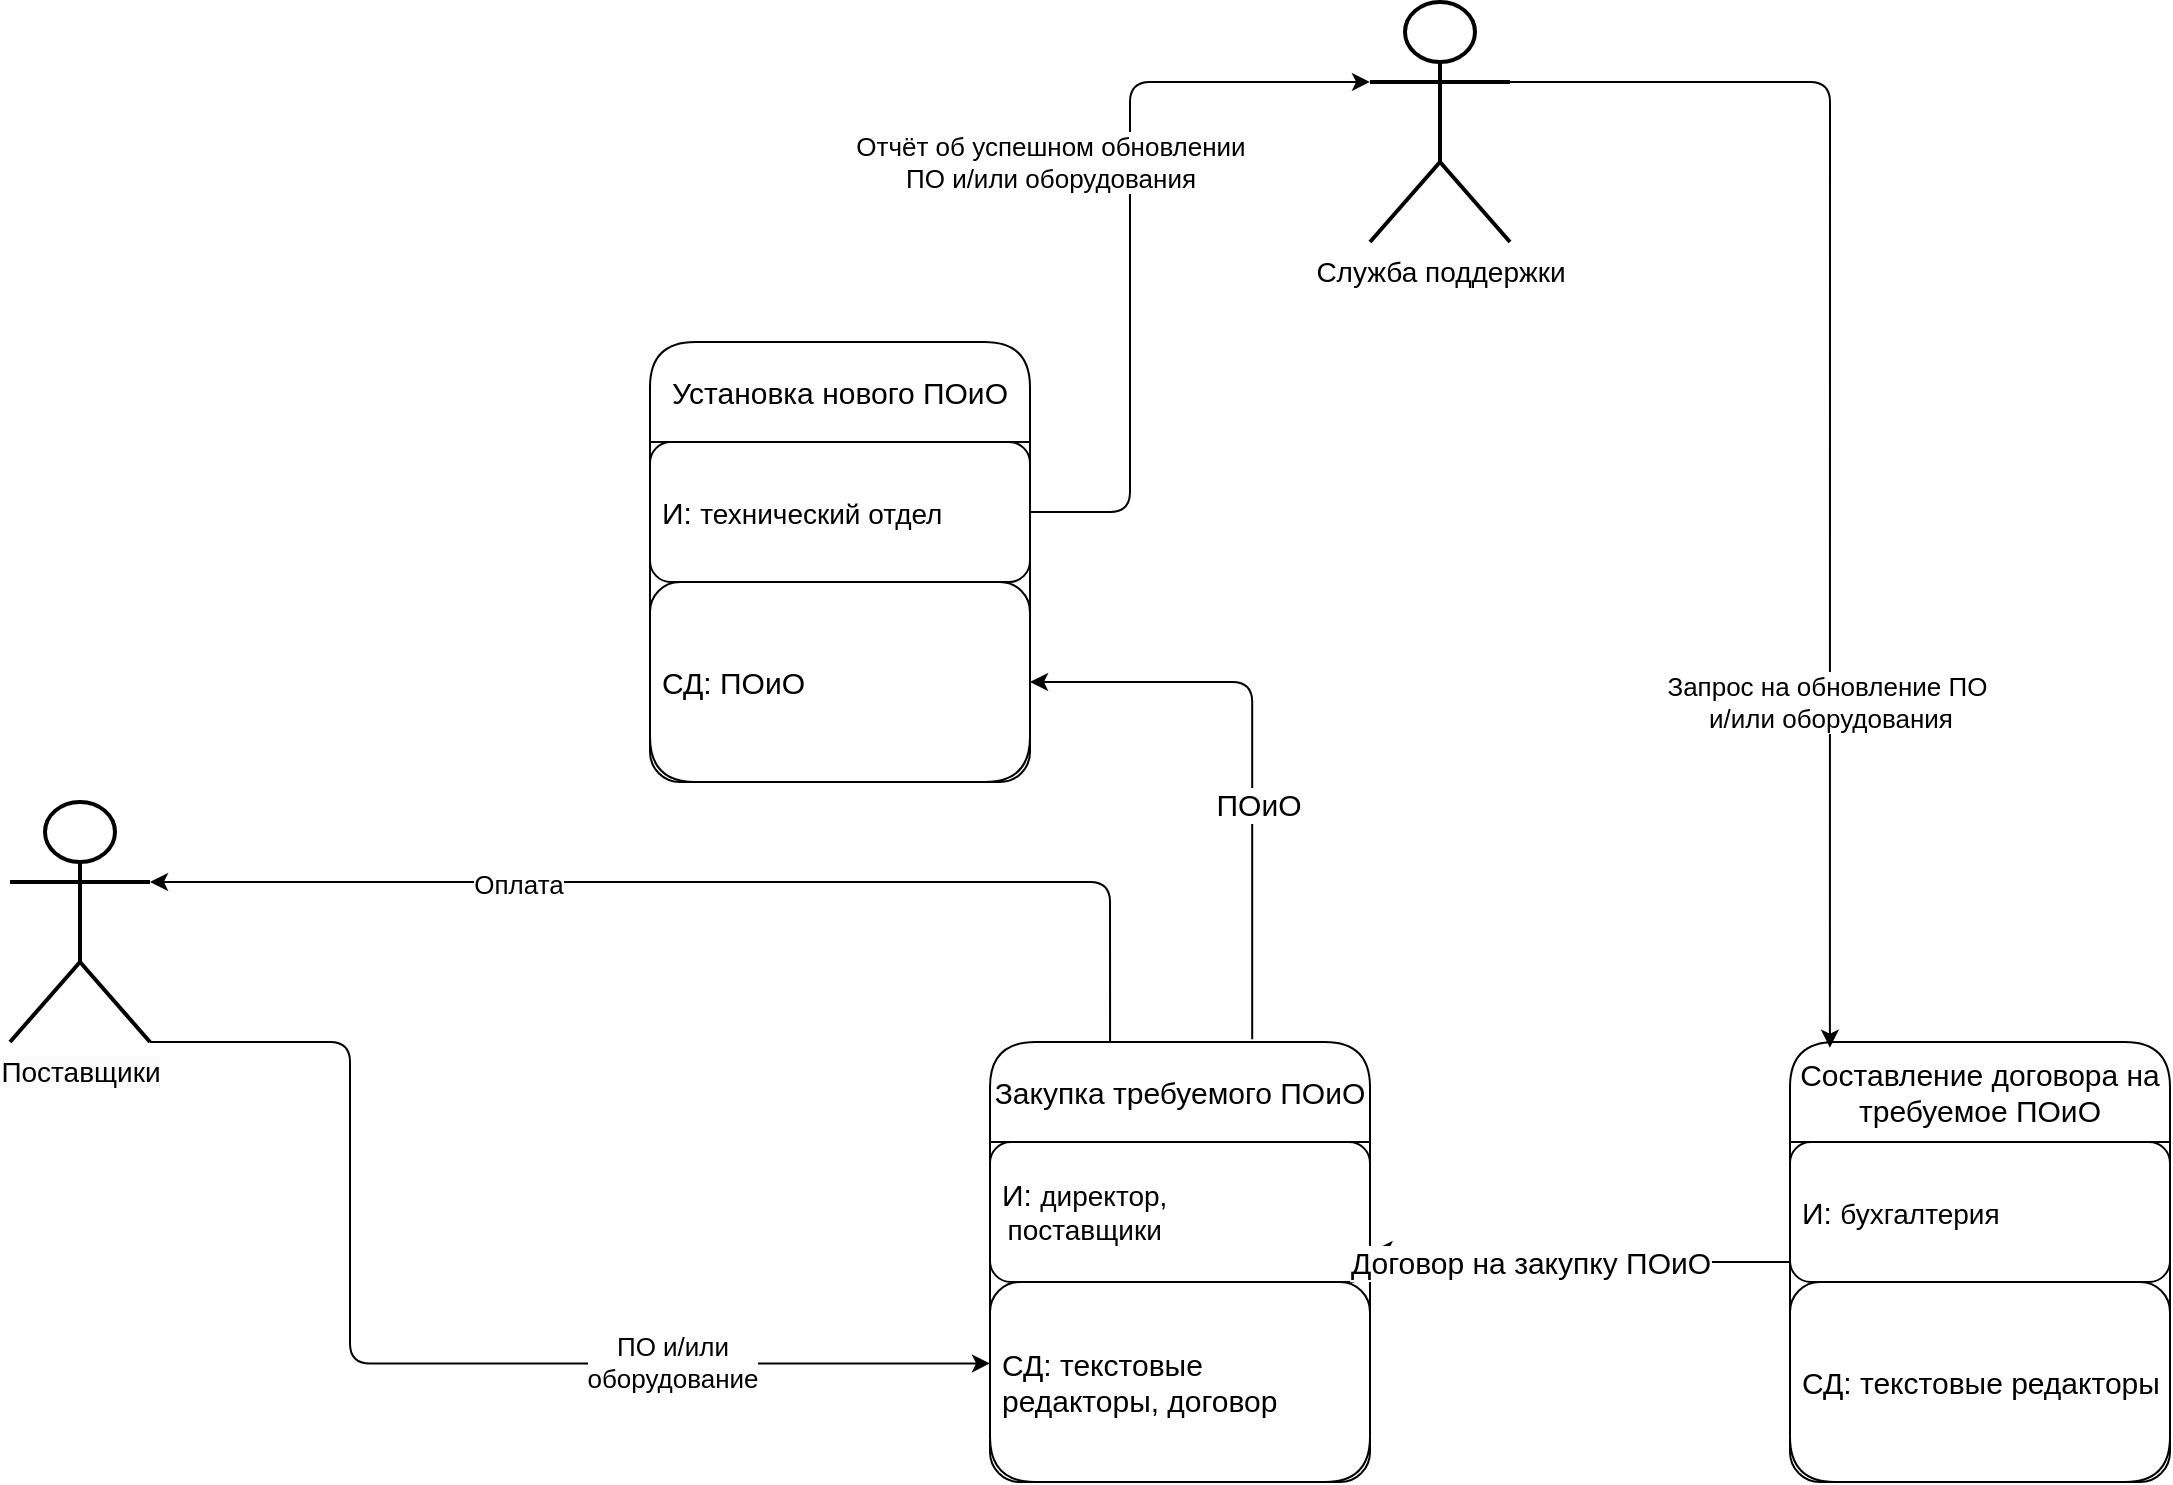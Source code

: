 <mxfile version="25.0.1">
  <diagram id="dNZ_Tn0Hp9u-YdFpUYYD" name="Страница — 1">
    <mxGraphModel dx="1920" dy="1276" grid="1" gridSize="10" guides="1" tooltips="1" connect="1" arrows="1" fold="1" page="0" pageScale="1" pageWidth="827" pageHeight="1169" math="0" shadow="0">
      <root>
        <mxCell id="0" />
        <mxCell id="1" parent="0" />
        <mxCell id="vmZU5TFpBcDoDS9-gK7y-69" style="edgeStyle=orthogonalEdgeStyle;rounded=1;orthogonalLoop=1;jettySize=auto;html=1;entryX=1;entryY=0.5;entryDx=0;entryDy=0;exitX=0.69;exitY=-0.006;exitDx=0;exitDy=0;exitPerimeter=0;" parent="1" source="vmZU5TFpBcDoDS9-gK7y-49" target="vmZU5TFpBcDoDS9-gK7y-68" edge="1">
          <mxGeometry relative="1" as="geometry">
            <mxPoint x="200" y="50" as="targetPoint" />
          </mxGeometry>
        </mxCell>
        <mxCell id="vmZU5TFpBcDoDS9-gK7y-70" value="&lt;span style=&quot;font-size: 15px; text-wrap-mode: wrap;&quot;&gt;ПОиО&lt;/span&gt;" style="edgeLabel;html=1;align=center;verticalAlign=middle;resizable=0;points=[];rounded=1;" parent="vmZU5TFpBcDoDS9-gK7y-69" vertex="1" connectable="0">
          <mxGeometry x="0.165" y="-3" relative="1" as="geometry">
            <mxPoint y="51" as="offset" />
          </mxGeometry>
        </mxCell>
        <mxCell id="vmZU5TFpBcDoDS9-gK7y-2" value="&lt;span style=&quot;font-size: 14px; background-color: rgb(251, 251, 251);&quot;&gt;Поставщики&lt;/span&gt;" style="shape=umlActor;verticalLabelPosition=bottom;verticalAlign=top;html=1;outlineConnect=0;strokeWidth=2;rounded=1;" parent="1" vertex="1">
          <mxGeometry y="160" width="70" height="120" as="geometry" />
        </mxCell>
        <mxCell id="vmZU5TFpBcDoDS9-gK7y-3" value="&lt;span style=&quot;font-size: 14px;&quot;&gt;Служба поддержки&lt;/span&gt;" style="shape=umlActor;verticalLabelPosition=bottom;verticalAlign=top;html=1;outlineConnect=0;strokeWidth=2;rounded=1;" parent="1" vertex="1">
          <mxGeometry x="680" y="-240" width="70" height="120" as="geometry" />
        </mxCell>
        <mxCell id="vmZU5TFpBcDoDS9-gK7y-5" value="&lt;font style=&quot;font-size: 15px;&quot;&gt;Составление договора на требуемое ПОиО&lt;/font&gt;" style="swimlane;fontStyle=0;childLayout=stackLayout;horizontal=1;startSize=50;horizontalStack=0;resizeParent=1;resizeParentMax=0;resizeLast=0;collapsible=1;marginBottom=0;whiteSpace=wrap;html=1;rounded=1;" parent="1" vertex="1">
          <mxGeometry x="890" y="280" width="190" height="220" as="geometry">
            <mxRectangle x="240" y="60" width="210" height="50" as="alternateBounds" />
          </mxGeometry>
        </mxCell>
        <mxCell id="vmZU5TFpBcDoDS9-gK7y-6" value="&lt;div style=&quot;text-align: center;&quot;&gt;&lt;span style=&quot;font-size: 15px; background-color: initial;&quot;&gt;И: &lt;/span&gt;&lt;span style=&quot;background-color: initial; font-size: 14px; text-wrap-mode: nowrap;&quot;&gt;бухгалтерия&lt;/span&gt;&lt;/div&gt;" style="text;strokeColor=default;fillColor=none;align=left;verticalAlign=middle;spacingLeft=4;spacingRight=4;overflow=hidden;points=[[0,0.5],[1,0.5]];portConstraint=eastwest;rotatable=0;whiteSpace=wrap;html=1;rounded=1;" parent="vmZU5TFpBcDoDS9-gK7y-5" vertex="1">
          <mxGeometry y="50" width="190" height="70" as="geometry" />
        </mxCell>
        <mxCell id="vmZU5TFpBcDoDS9-gK7y-7" value="&lt;p&gt;&lt;font style=&quot;font-size: 15px;&quot; face=&quot;Helvetica&quot;&gt;СД: текстовые редакторы&lt;/font&gt;&lt;/p&gt;" style="text;strokeColor=default;fillColor=none;align=left;verticalAlign=middle;spacingLeft=4;spacingRight=4;overflow=hidden;points=[[0,0.5],[1,0.5]];portConstraint=eastwest;rotatable=0;whiteSpace=wrap;html=1;rounded=1;" parent="vmZU5TFpBcDoDS9-gK7y-5" vertex="1">
          <mxGeometry y="120" width="190" height="100" as="geometry" />
        </mxCell>
        <mxCell id="vmZU5TFpBcDoDS9-gK7y-42" style="edgeStyle=orthogonalEdgeStyle;rounded=1;orthogonalLoop=1;jettySize=auto;html=1;entryX=0.105;entryY=0.013;entryDx=0;entryDy=0;entryPerimeter=0;" parent="1" source="vmZU5TFpBcDoDS9-gK7y-3" target="vmZU5TFpBcDoDS9-gK7y-5" edge="1">
          <mxGeometry relative="1" as="geometry">
            <Array as="points">
              <mxPoint x="910" y="-200" />
            </Array>
            <mxPoint x="960" y="270" as="targetPoint" />
          </mxGeometry>
        </mxCell>
        <mxCell id="vmZU5TFpBcDoDS9-gK7y-43" value="&lt;span style=&quot;font-size: 13px;&quot;&gt;Запрос на обновление ПО&amp;nbsp;&lt;/span&gt;&lt;div&gt;&lt;span style=&quot;font-size: 13px;&quot;&gt;и/или оборудования&lt;/span&gt;&lt;/div&gt;" style="edgeLabel;html=1;align=center;verticalAlign=middle;resizable=0;points=[];rounded=1;" parent="vmZU5TFpBcDoDS9-gK7y-42" vertex="1" connectable="0">
          <mxGeometry x="0.023" y="3" relative="1" as="geometry">
            <mxPoint x="-3" y="141" as="offset" />
          </mxGeometry>
        </mxCell>
        <mxCell id="vmZU5TFpBcDoDS9-gK7y-49" value="&lt;font style=&quot;font-size: 15px;&quot;&gt;Закупка требуемого&amp;nbsp;&lt;/font&gt;&lt;span style=&quot;font-size: 15px;&quot;&gt;ПОиО&lt;/span&gt;" style="swimlane;fontStyle=0;childLayout=stackLayout;horizontal=1;startSize=50;horizontalStack=0;resizeParent=1;resizeParentMax=0;resizeLast=0;collapsible=1;marginBottom=0;whiteSpace=wrap;html=1;rounded=1;" parent="1" vertex="1">
          <mxGeometry x="490" y="280" width="190" height="220" as="geometry">
            <mxRectangle x="240" y="60" width="210" height="50" as="alternateBounds" />
          </mxGeometry>
        </mxCell>
        <mxCell id="vmZU5TFpBcDoDS9-gK7y-50" value="&lt;div style=&quot;text-align: center;&quot;&gt;&lt;span style=&quot;font-size: 15px; background-color: initial;&quot;&gt;И: &lt;/span&gt;&lt;span style=&quot;background-color: initial; font-size: 14px; text-wrap-mode: nowrap;&quot;&gt;директор,&lt;/span&gt;&lt;/div&gt;&lt;div style=&quot;text-align: center;&quot;&gt;&lt;span style=&quot;background-color: initial; font-size: 14px; text-wrap-mode: nowrap;&quot;&gt;поставщики&lt;/span&gt;&lt;/div&gt;" style="text;strokeColor=default;fillColor=none;align=left;verticalAlign=middle;spacingLeft=4;spacingRight=4;overflow=hidden;points=[[0,0.5],[1,0.5]];portConstraint=eastwest;rotatable=0;whiteSpace=wrap;html=1;rounded=1;" parent="vmZU5TFpBcDoDS9-gK7y-49" vertex="1">
          <mxGeometry y="50" width="190" height="70" as="geometry" />
        </mxCell>
        <mxCell id="vmZU5TFpBcDoDS9-gK7y-51" value="&lt;p&gt;&lt;font style=&quot;font-size: 15px;&quot; face=&quot;Helvetica&quot;&gt;СД: текстовые редакторы, договор&lt;/font&gt;&lt;/p&gt;" style="text;strokeColor=default;fillColor=none;align=left;verticalAlign=middle;spacingLeft=4;spacingRight=4;overflow=hidden;points=[[0,0.5],[1,0.5]];portConstraint=eastwest;rotatable=0;whiteSpace=wrap;html=1;rounded=1;" parent="vmZU5TFpBcDoDS9-gK7y-49" vertex="1">
          <mxGeometry y="120" width="190" height="100" as="geometry" />
        </mxCell>
        <mxCell id="vmZU5TFpBcDoDS9-gK7y-58" style="edgeStyle=orthogonalEdgeStyle;rounded=1;orthogonalLoop=1;jettySize=auto;html=1;exitX=1;exitY=1;exitDx=0;exitDy=0;exitPerimeter=0;entryX=0;entryY=0.407;entryDx=0;entryDy=0;entryPerimeter=0;" parent="1" source="vmZU5TFpBcDoDS9-gK7y-2" target="vmZU5TFpBcDoDS9-gK7y-51" edge="1">
          <mxGeometry relative="1" as="geometry">
            <Array as="points">
              <mxPoint x="170" y="280" />
              <mxPoint x="170" y="441" />
            </Array>
          </mxGeometry>
        </mxCell>
        <mxCell id="vmZU5TFpBcDoDS9-gK7y-59" value="&lt;span style=&quot;font-size: 13px;&quot;&gt;ПО&amp;nbsp;&lt;/span&gt;&lt;span style=&quot;font-size: 13px;&quot;&gt;и/или&lt;/span&gt;&lt;div&gt;&lt;span style=&quot;font-size: 13px;&quot;&gt;оборудование&lt;/span&gt;&lt;/div&gt;" style="edgeLabel;html=1;align=center;verticalAlign=middle;resizable=0;points=[];rounded=1;" parent="vmZU5TFpBcDoDS9-gK7y-58" vertex="1" connectable="0">
          <mxGeometry x="0.105" y="-3" relative="1" as="geometry">
            <mxPoint x="100" y="-4" as="offset" />
          </mxGeometry>
        </mxCell>
        <mxCell id="vmZU5TFpBcDoDS9-gK7y-60" style="edgeStyle=orthogonalEdgeStyle;rounded=1;orthogonalLoop=1;jettySize=auto;html=1;exitX=0.316;exitY=0;exitDx=0;exitDy=0;entryX=1;entryY=0.333;entryDx=0;entryDy=0;entryPerimeter=0;exitPerimeter=0;" parent="1" source="vmZU5TFpBcDoDS9-gK7y-49" target="vmZU5TFpBcDoDS9-gK7y-2" edge="1">
          <mxGeometry relative="1" as="geometry">
            <Array as="points">
              <mxPoint x="550" y="200" />
            </Array>
          </mxGeometry>
        </mxCell>
        <mxCell id="vmZU5TFpBcDoDS9-gK7y-65" value="&lt;span style=&quot;font-size: 13px;&quot;&gt;Оплата&lt;/span&gt;" style="edgeLabel;html=1;align=center;verticalAlign=middle;resizable=0;points=[];rounded=1;" parent="vmZU5TFpBcDoDS9-gK7y-60" vertex="1" connectable="0">
          <mxGeometry x="0.345" y="1" relative="1" as="geometry">
            <mxPoint as="offset" />
          </mxGeometry>
        </mxCell>
        <mxCell id="vmZU5TFpBcDoDS9-gK7y-66" value="&lt;span style=&quot;font-size: 15px;&quot;&gt;Установка нового ПОиО&lt;/span&gt;" style="swimlane;fontStyle=0;childLayout=stackLayout;horizontal=1;startSize=50;horizontalStack=0;resizeParent=1;resizeParentMax=0;resizeLast=0;collapsible=1;marginBottom=0;whiteSpace=wrap;html=1;rounded=1;" parent="1" vertex="1">
          <mxGeometry x="320" y="-70" width="190" height="220" as="geometry">
            <mxRectangle x="240" y="60" width="210" height="50" as="alternateBounds" />
          </mxGeometry>
        </mxCell>
        <mxCell id="vmZU5TFpBcDoDS9-gK7y-67" value="&lt;div style=&quot;text-align: center;&quot;&gt;&lt;span style=&quot;font-size: 15px; background-color: initial;&quot;&gt;И:&amp;nbsp;&lt;/span&gt;&lt;span style=&quot;background-color: initial; font-size: 14px; text-wrap-mode: nowrap;&quot;&gt;технический отдел&lt;/span&gt;&lt;/div&gt;" style="text;strokeColor=default;fillColor=none;align=left;verticalAlign=middle;spacingLeft=4;spacingRight=4;overflow=hidden;points=[[0,0.5],[1,0.5]];portConstraint=eastwest;rotatable=0;whiteSpace=wrap;html=1;rounded=1;" parent="vmZU5TFpBcDoDS9-gK7y-66" vertex="1">
          <mxGeometry y="50" width="190" height="70" as="geometry" />
        </mxCell>
        <mxCell id="vmZU5TFpBcDoDS9-gK7y-68" value="&lt;p&gt;&lt;font style=&quot;font-size: 15px;&quot; face=&quot;Helvetica&quot;&gt;СД: ПОиО&lt;/font&gt;&lt;/p&gt;" style="text;strokeColor=default;fillColor=none;align=left;verticalAlign=middle;spacingLeft=4;spacingRight=4;overflow=hidden;points=[[0,0.5],[1,0.5]];portConstraint=eastwest;rotatable=0;whiteSpace=wrap;html=1;rounded=1;" parent="vmZU5TFpBcDoDS9-gK7y-66" vertex="1">
          <mxGeometry y="120" width="190" height="100" as="geometry" />
        </mxCell>
        <mxCell id="vmZU5TFpBcDoDS9-gK7y-71" style="edgeStyle=orthogonalEdgeStyle;rounded=1;orthogonalLoop=1;jettySize=auto;html=1;entryX=0;entryY=0.333;entryDx=0;entryDy=0;entryPerimeter=0;" parent="1" source="vmZU5TFpBcDoDS9-gK7y-67" target="vmZU5TFpBcDoDS9-gK7y-3" edge="1">
          <mxGeometry relative="1" as="geometry">
            <Array as="points">
              <mxPoint x="560" y="15" />
              <mxPoint x="560" y="-200" />
            </Array>
          </mxGeometry>
        </mxCell>
        <mxCell id="vmZU5TFpBcDoDS9-gK7y-72" value="&lt;span style=&quot;font-size: 13px;&quot;&gt;Отчёт об успешном обновлении&lt;/span&gt;&lt;div&gt;&lt;span style=&quot;font-size: 13px;&quot;&gt;ПО&amp;nbsp;&lt;/span&gt;&lt;span style=&quot;font-size: 13px;&quot;&gt;и/или оборудования&lt;/span&gt;&lt;/div&gt;" style="edgeLabel;html=1;align=center;verticalAlign=middle;resizable=0;points=[];rounded=1;" parent="vmZU5TFpBcDoDS9-gK7y-71" vertex="1" connectable="0">
          <mxGeometry x="0.192" y="2" relative="1" as="geometry">
            <mxPoint x="-38" y="4" as="offset" />
          </mxGeometry>
        </mxCell>
        <mxCell id="AqR9OljEHRIVbK4yme_a-6" style="edgeStyle=orthogonalEdgeStyle;rounded=1;orthogonalLoop=1;jettySize=auto;html=1;exitX=0;exitY=0.857;exitDx=0;exitDy=0;exitPerimeter=0;entryX=1.012;entryY=0.771;entryDx=0;entryDy=0;entryPerimeter=0;" edge="1" parent="1" source="vmZU5TFpBcDoDS9-gK7y-6" target="vmZU5TFpBcDoDS9-gK7y-50">
          <mxGeometry relative="1" as="geometry">
            <mxPoint x="830" y="50" as="sourcePoint" />
            <Array as="points">
              <mxPoint x="760" y="390" />
              <mxPoint x="760" y="384" />
            </Array>
          </mxGeometry>
        </mxCell>
        <mxCell id="AqR9OljEHRIVbK4yme_a-7" value="&lt;span style=&quot;font-size: 15px; text-wrap-mode: wrap;&quot;&gt;Договор на закупку ПОиО&lt;/span&gt;" style="edgeLabel;html=1;align=center;verticalAlign=middle;resizable=0;points=[];rounded=1;" vertex="1" connectable="0" parent="AqR9OljEHRIVbK4yme_a-6">
          <mxGeometry x="0.114" y="-2" relative="1" as="geometry">
            <mxPoint x="-11" y="2" as="offset" />
          </mxGeometry>
        </mxCell>
      </root>
    </mxGraphModel>
  </diagram>
</mxfile>
